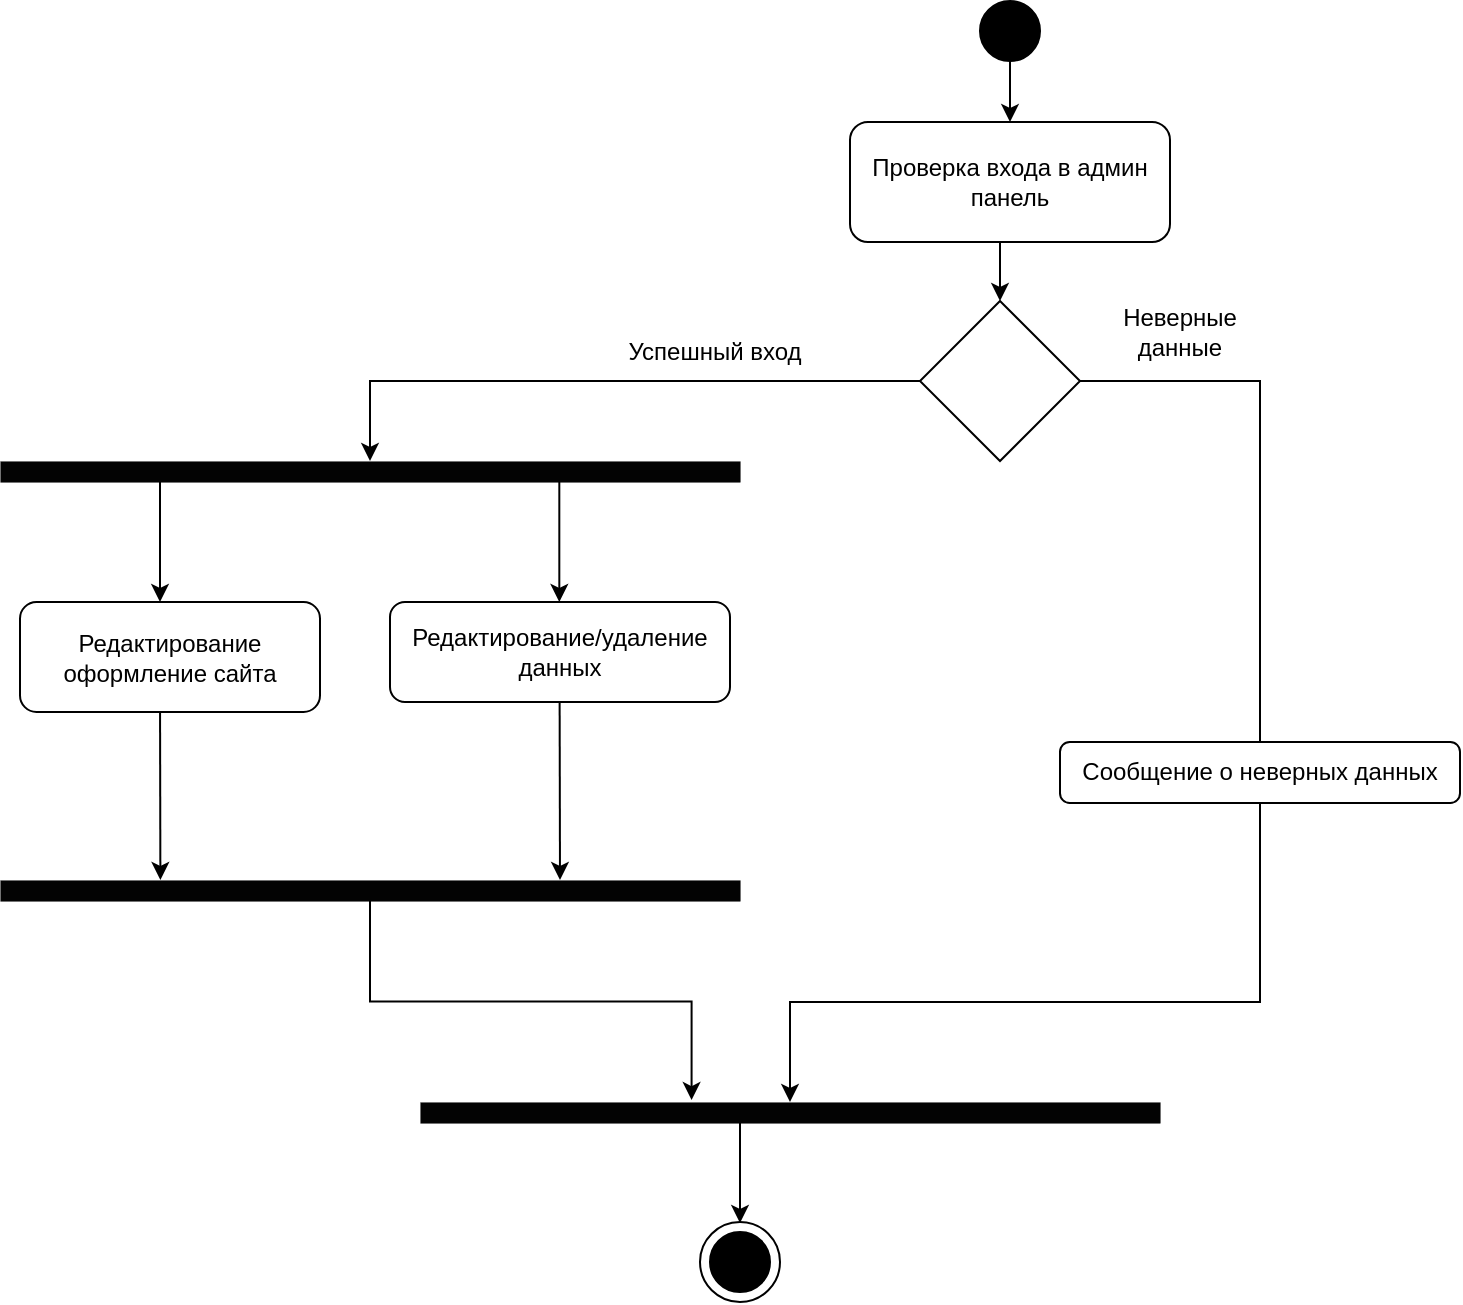 <mxfile version="16.1.0" type="device" pages="2"><diagram name="Copy of Page-1" id="GB5lnBC2bkHafa7FPSnG"><mxGraphModel dx="1727" dy="946" grid="1" gridSize="10" guides="1" tooltips="1" connect="1" arrows="1" fold="1" page="1" pageScale="1" pageWidth="827" pageHeight="1169" math="0" shadow="0"><root><mxCell id="ceWN8ZSMYCGriRMDF4Xd-0"/><mxCell id="ceWN8ZSMYCGriRMDF4Xd-1" parent="ceWN8ZSMYCGriRMDF4Xd-0"/><mxCell id="pk14nRglz3ofYz6sfeRQ-2" style="edgeStyle=none;rounded=0;orthogonalLoop=1;jettySize=auto;html=1;startSize=6;strokeWidth=1;" edge="1" parent="ceWN8ZSMYCGriRMDF4Xd-1"><mxGeometry relative="1" as="geometry"><mxPoint x="160.0" y="502" as="sourcePoint"/><mxPoint x="160.2" y="599" as="targetPoint"/></mxGeometry></mxCell><mxCell id="pk14nRglz3ofYz6sfeRQ-0" style="edgeStyle=none;rounded=0;orthogonalLoop=1;jettySize=auto;html=1;startSize=6;strokeWidth=1;" edge="1" parent="ceWN8ZSMYCGriRMDF4Xd-1"><mxGeometry relative="1" as="geometry"><mxPoint x="359.8" y="502" as="sourcePoint"/><mxPoint x="360" y="599" as="targetPoint"/></mxGeometry></mxCell><mxCell id="ceWN8ZSMYCGriRMDF4Xd-22" style="edgeStyle=orthogonalEdgeStyle;rounded=0;orthogonalLoop=1;jettySize=auto;html=1;exitX=0.5;exitY=1;exitDx=0;exitDy=0;entryX=0.5;entryY=0;entryDx=0;entryDy=0;" parent="ceWN8ZSMYCGriRMDF4Xd-1" source="ceWN8ZSMYCGriRMDF4Xd-23" target="ceWN8ZSMYCGriRMDF4Xd-25" edge="1"><mxGeometry relative="1" as="geometry"><mxPoint x="585.118" y="220" as="targetPoint"/></mxGeometry></mxCell><mxCell id="ceWN8ZSMYCGriRMDF4Xd-23" value="" style="ellipse;whiteSpace=wrap;html=1;aspect=fixed;fillColor=#000000;" parent="ceWN8ZSMYCGriRMDF4Xd-1" vertex="1"><mxGeometry x="570" y="159.5" width="30" height="30" as="geometry"/></mxCell><mxCell id="ceWN8ZSMYCGriRMDF4Xd-24" style="edgeStyle=orthogonalEdgeStyle;rounded=0;orthogonalLoop=1;jettySize=auto;html=1;exitX=0.5;exitY=1;exitDx=0;exitDy=0;entryX=0.5;entryY=0;entryDx=0;entryDy=0;" parent="ceWN8ZSMYCGriRMDF4Xd-1" source="ceWN8ZSMYCGriRMDF4Xd-25" target="ceWN8ZSMYCGriRMDF4Xd-28" edge="1"><mxGeometry relative="1" as="geometry"><mxPoint x="585.118" y="310" as="targetPoint"/></mxGeometry></mxCell><mxCell id="ceWN8ZSMYCGriRMDF4Xd-25" value="Проверка входа в админ панель" style="rounded=1;whiteSpace=wrap;html=1;fillColor=#FFFFFF;" parent="ceWN8ZSMYCGriRMDF4Xd-1" vertex="1"><mxGeometry x="505" y="220" width="160" height="60" as="geometry"/></mxCell><mxCell id="ceWN8ZSMYCGriRMDF4Xd-26" style="edgeStyle=orthogonalEdgeStyle;rounded=0;orthogonalLoop=1;jettySize=auto;html=1;exitX=0;exitY=0.5;exitDx=0;exitDy=0;startSize=6;entryX=0.5;entryY=0;entryDx=0;entryDy=0;" parent="ceWN8ZSMYCGriRMDF4Xd-1" source="ceWN8ZSMYCGriRMDF4Xd-28" target="ceWN8ZSMYCGriRMDF4Xd-31" edge="1"><mxGeometry relative="1" as="geometry"><mxPoint x="420" y="390" as="targetPoint"/></mxGeometry></mxCell><mxCell id="ceWN8ZSMYCGriRMDF4Xd-27" style="edgeStyle=orthogonalEdgeStyle;rounded=0;orthogonalLoop=1;jettySize=auto;html=1;exitX=1;exitY=0.5;exitDx=0;exitDy=0;" parent="ceWN8ZSMYCGriRMDF4Xd-1" source="ceWN8ZSMYCGriRMDF4Xd-28" target="d6sTp2IWQsJwV0ZE88GL-0" edge="1"><mxGeometry relative="1" as="geometry"><mxPoint x="727" y="590" as="targetPoint"/><Array as="points"><mxPoint x="710" y="350"/><mxPoint x="710" y="660"/><mxPoint x="475" y="660"/></Array></mxGeometry></mxCell><mxCell id="ceWN8ZSMYCGriRMDF4Xd-28" value="" style="rhombus;whiteSpace=wrap;html=1;" parent="ceWN8ZSMYCGriRMDF4Xd-1" vertex="1"><mxGeometry x="540" y="309.5" width="80" height="80" as="geometry"/></mxCell><mxCell id="ceWN8ZSMYCGriRMDF4Xd-30" style="edgeStyle=none;rounded=0;orthogonalLoop=1;jettySize=auto;html=1;startSize=6;strokeWidth=1;" parent="ceWN8ZSMYCGriRMDF4Xd-1" edge="1"><mxGeometry relative="1" as="geometry"><mxPoint x="359.66" y="400" as="sourcePoint"/><mxPoint x="359.66" y="460" as="targetPoint"/></mxGeometry></mxCell><mxCell id="ceWN8ZSMYCGriRMDF4Xd-31" value="" style="rounded=0;whiteSpace=wrap;html=1;fillColor=#030303;strokeWidth=0;" parent="ceWN8ZSMYCGriRMDF4Xd-1" vertex="1"><mxGeometry x="80" y="389.5" width="370" height="10.5" as="geometry"/></mxCell><mxCell id="ceWN8ZSMYCGriRMDF4Xd-32" value="Сообщение о неверных данных" style="rounded=1;whiteSpace=wrap;html=1;fillColor=#FFFFFF;arcSize=16;" parent="ceWN8ZSMYCGriRMDF4Xd-1" vertex="1"><mxGeometry x="610" y="530" width="200" height="30.5" as="geometry"/></mxCell><mxCell id="ceWN8ZSMYCGriRMDF4Xd-34" value="Редактирование/удаление данных" style="rounded=1;whiteSpace=wrap;html=1;strokeWidth=1;fillColor=#FFFFFF;" parent="ceWN8ZSMYCGriRMDF4Xd-1" vertex="1"><mxGeometry x="275" y="460" width="170" height="50" as="geometry"/></mxCell><mxCell id="ceWN8ZSMYCGriRMDF4Xd-36" value="Редактирование оформление сайта" style="rounded=1;whiteSpace=wrap;html=1;strokeWidth=1;fillColor=#FFFFFF;" parent="ceWN8ZSMYCGriRMDF4Xd-1" vertex="1"><mxGeometry x="90" y="460" width="150" height="55" as="geometry"/></mxCell><mxCell id="ceWN8ZSMYCGriRMDF4Xd-37" style="edgeStyle=orthogonalEdgeStyle;rounded=0;orthogonalLoop=1;jettySize=auto;html=1;exitX=0.5;exitY=1;exitDx=0;exitDy=0;startArrow=none;startFill=0;endArrow=classic;endFill=1;startSize=6;strokeWidth=1;entryX=0.367;entryY=-0.095;entryDx=0;entryDy=0;entryPerimeter=0;" parent="ceWN8ZSMYCGriRMDF4Xd-1" source="ceWN8ZSMYCGriRMDF4Xd-38" target="d6sTp2IWQsJwV0ZE88GL-0" edge="1"><mxGeometry relative="1" as="geometry"><mxPoint x="264.667" y="760" as="targetPoint"/></mxGeometry></mxCell><mxCell id="ceWN8ZSMYCGriRMDF4Xd-38" value="" style="rounded=0;whiteSpace=wrap;html=1;fillColor=#030303;strokeWidth=0;" parent="ceWN8ZSMYCGriRMDF4Xd-1" vertex="1"><mxGeometry x="80" y="599" width="370" height="10.5" as="geometry"/></mxCell><mxCell id="ceWN8ZSMYCGriRMDF4Xd-39" value="" style="group" parent="ceWN8ZSMYCGriRMDF4Xd-1" vertex="1" connectable="0"><mxGeometry x="430" y="770" width="40" height="40" as="geometry"/></mxCell><mxCell id="ceWN8ZSMYCGriRMDF4Xd-40" value="" style="ellipse;whiteSpace=wrap;html=1;aspect=fixed;fillColor=#FFFFFF;" parent="ceWN8ZSMYCGriRMDF4Xd-39" vertex="1"><mxGeometry width="40" height="40" as="geometry"/></mxCell><mxCell id="ceWN8ZSMYCGriRMDF4Xd-41" value="" style="ellipse;whiteSpace=wrap;html=1;aspect=fixed;fillColor=#000000;container=1;" parent="ceWN8ZSMYCGriRMDF4Xd-39" vertex="1"><mxGeometry x="5" y="5" width="30" height="30" as="geometry"/></mxCell><mxCell id="ceWN8ZSMYCGriRMDF4Xd-42" value="Успешный вход" style="text;html=1;strokeColor=none;fillColor=none;align=center;verticalAlign=middle;whiteSpace=wrap;rounded=0;" parent="ceWN8ZSMYCGriRMDF4Xd-1" vertex="1"><mxGeometry x="385" y="320" width="105" height="30" as="geometry"/></mxCell><mxCell id="ceWN8ZSMYCGriRMDF4Xd-43" value="Неверные данные" style="text;html=1;strokeColor=none;fillColor=none;align=center;verticalAlign=middle;whiteSpace=wrap;rounded=0;" parent="ceWN8ZSMYCGriRMDF4Xd-1" vertex="1"><mxGeometry x="640" y="309.5" width="60" height="30" as="geometry"/></mxCell><mxCell id="d6sTp2IWQsJwV0ZE88GL-0" value="" style="rounded=0;whiteSpace=wrap;html=1;fillColor=#030303;strokeWidth=0;" parent="ceWN8ZSMYCGriRMDF4Xd-1" vertex="1"><mxGeometry x="290" y="710" width="370" height="10.5" as="geometry"/></mxCell><mxCell id="pk14nRglz3ofYz6sfeRQ-3" style="edgeStyle=none;rounded=0;orthogonalLoop=1;jettySize=auto;html=1;startSize=6;strokeWidth=1;" edge="1" parent="ceWN8ZSMYCGriRMDF4Xd-1"><mxGeometry relative="1" as="geometry"><mxPoint x="160.0" y="400" as="sourcePoint"/><mxPoint x="160.0" y="460" as="targetPoint"/></mxGeometry></mxCell><mxCell id="pk14nRglz3ofYz6sfeRQ-7" value="" style="endArrow=classic;html=1;rounded=0;" edge="1" parent="ceWN8ZSMYCGriRMDF4Xd-1"><mxGeometry width="50" height="50" relative="1" as="geometry"><mxPoint x="450" y="720.5" as="sourcePoint"/><mxPoint x="450" y="770.5" as="targetPoint"/></mxGeometry></mxCell></root></mxGraphModel></diagram><diagram id="kmy9yxel_4FDcAZKTfXE" name="Page-2"><mxGraphModel dx="1209" dy="662" grid="1" gridSize="10" guides="1" tooltips="1" connect="1" arrows="1" fold="1" page="1" pageScale="1" pageWidth="827" pageHeight="1169" math="0" shadow="0"><root><mxCell id="hFy8FRXjXrvyEbrmNTjq-0"/><mxCell id="hFy8FRXjXrvyEbrmNTjq-1" parent="hFy8FRXjXrvyEbrmNTjq-0"/></root></mxGraphModel></diagram></mxfile>